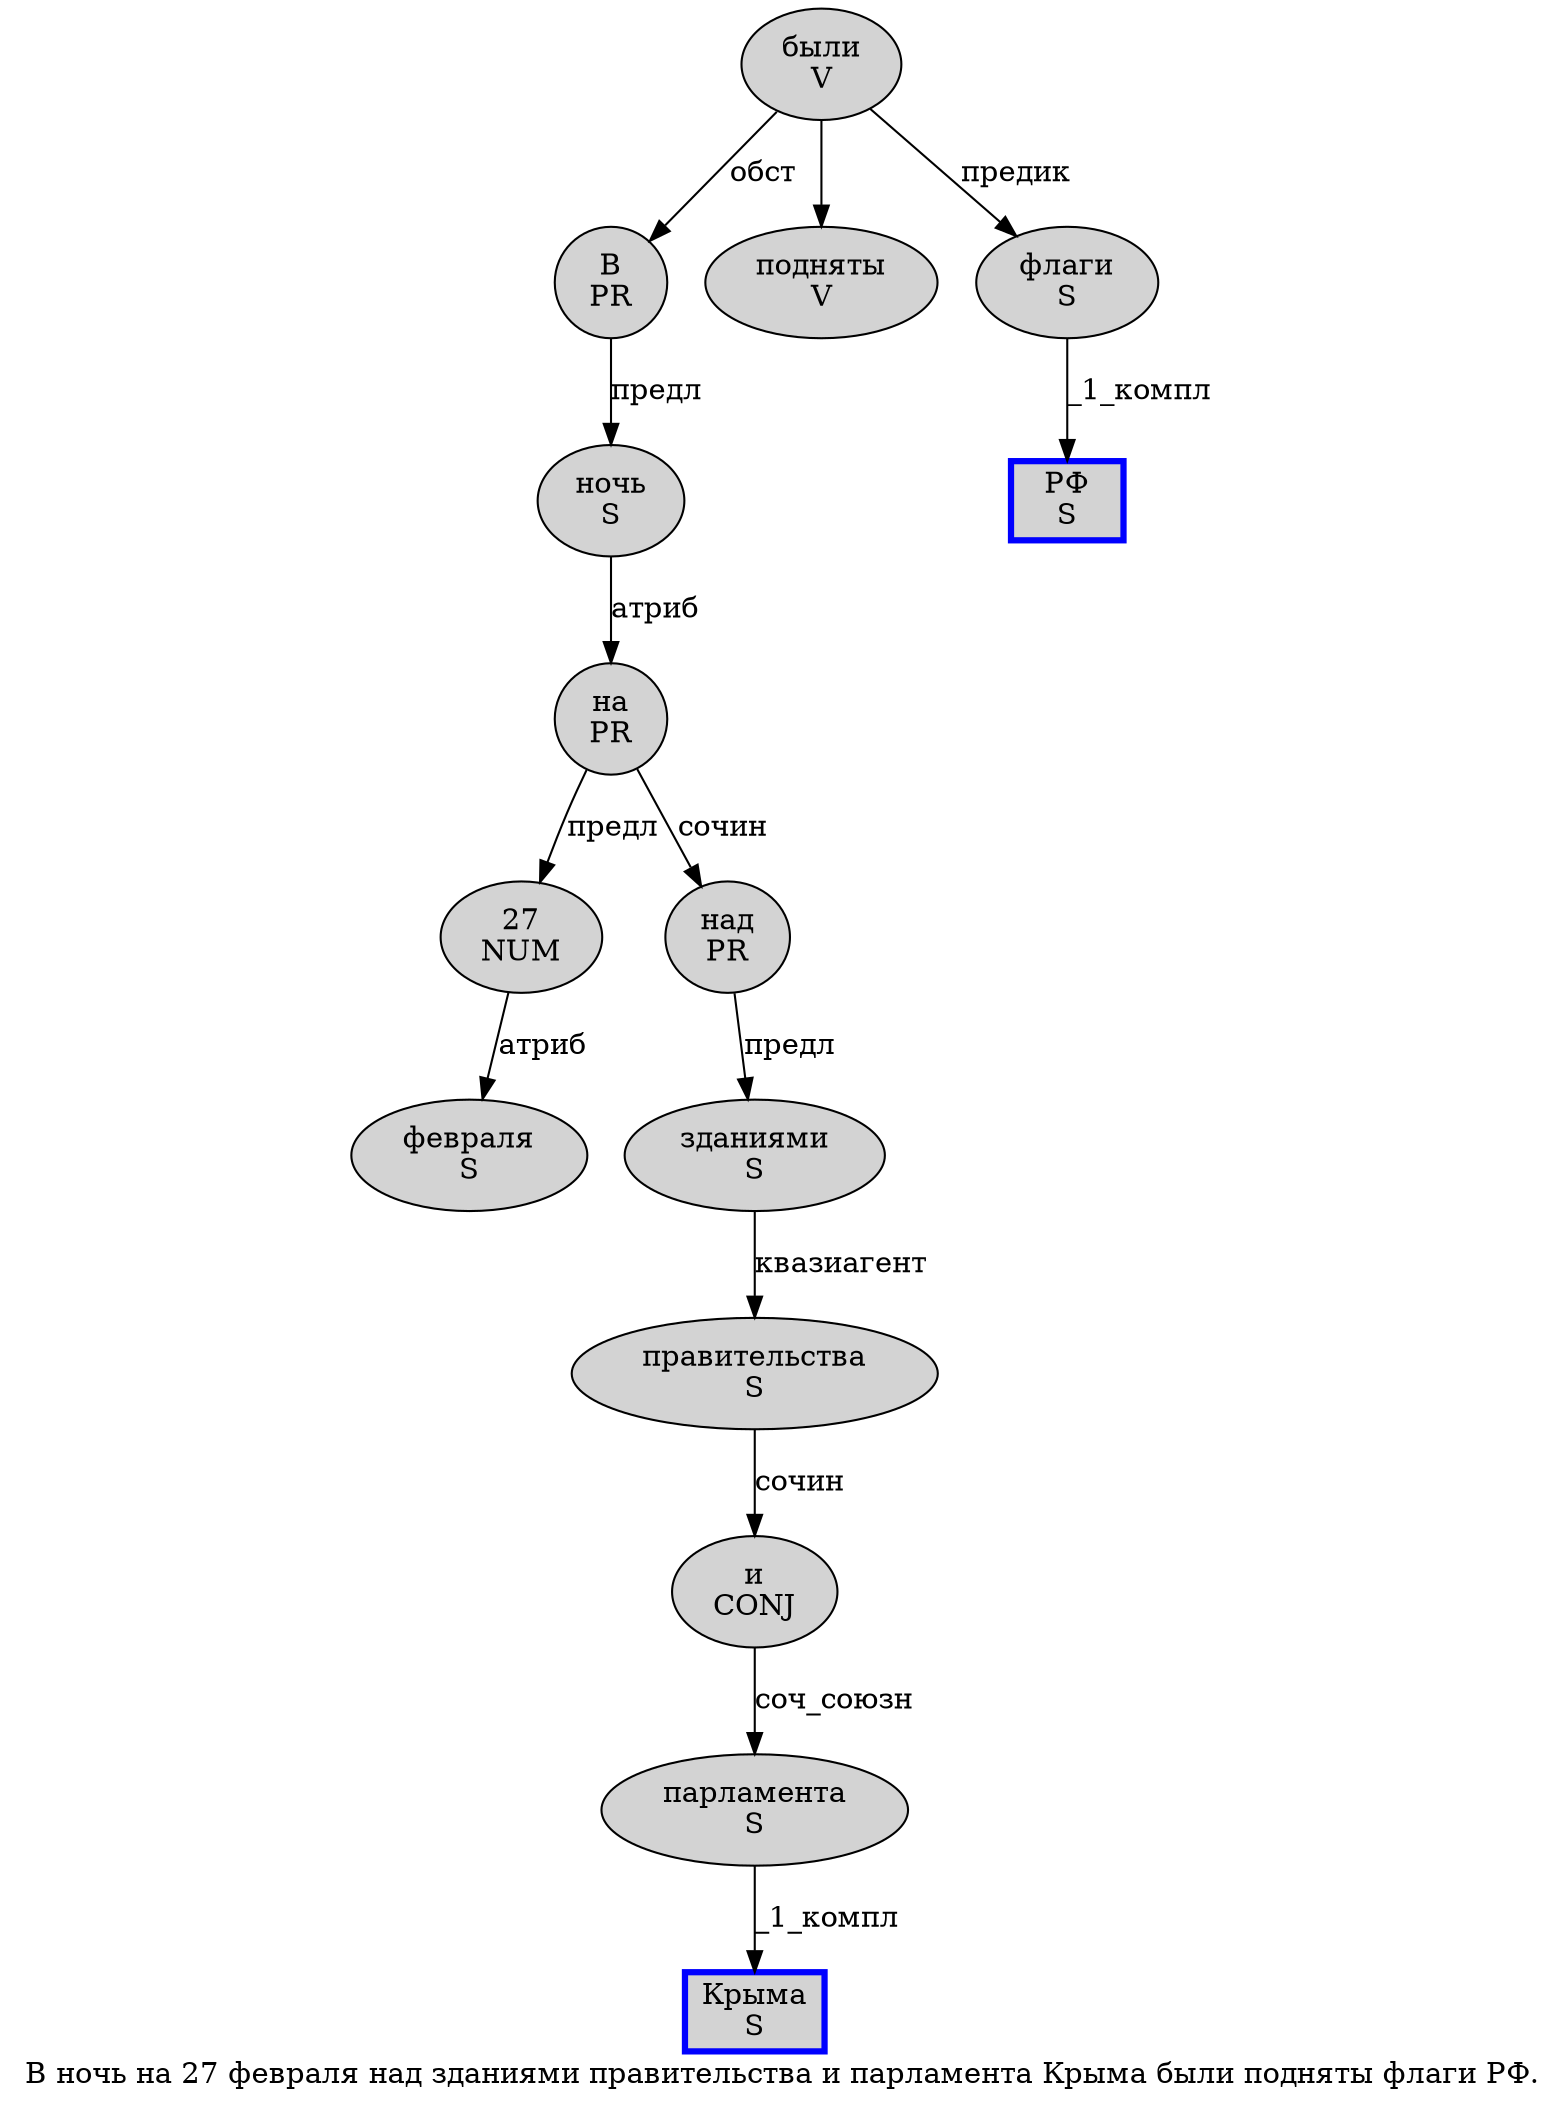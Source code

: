 digraph SENTENCE_166 {
	graph [label="В ночь на 27 февраля над зданиями правительства и парламента Крыма были подняты флаги РФ."]
	node [style=filled]
		0 [label="В
PR" color="" fillcolor=lightgray penwidth=1 shape=ellipse]
		1 [label="ночь
S" color="" fillcolor=lightgray penwidth=1 shape=ellipse]
		2 [label="на
PR" color="" fillcolor=lightgray penwidth=1 shape=ellipse]
		3 [label="27
NUM" color="" fillcolor=lightgray penwidth=1 shape=ellipse]
		4 [label="февраля
S" color="" fillcolor=lightgray penwidth=1 shape=ellipse]
		5 [label="над
PR" color="" fillcolor=lightgray penwidth=1 shape=ellipse]
		6 [label="зданиями
S" color="" fillcolor=lightgray penwidth=1 shape=ellipse]
		7 [label="правительства
S" color="" fillcolor=lightgray penwidth=1 shape=ellipse]
		8 [label="и
CONJ" color="" fillcolor=lightgray penwidth=1 shape=ellipse]
		9 [label="парламента
S" color="" fillcolor=lightgray penwidth=1 shape=ellipse]
		10 [label="Крыма
S" color=blue fillcolor=lightgray penwidth=3 shape=box]
		11 [label="были
V" color="" fillcolor=lightgray penwidth=1 shape=ellipse]
		12 [label="подняты
V" color="" fillcolor=lightgray penwidth=1 shape=ellipse]
		13 [label="флаги
S" color="" fillcolor=lightgray penwidth=1 shape=ellipse]
		14 [label="РФ
S" color=blue fillcolor=lightgray penwidth=3 shape=box]
			13 -> 14 [label="_1_компл"]
			8 -> 9 [label="соч_союзн"]
			1 -> 2 [label="атриб"]
			6 -> 7 [label="квазиагент"]
			9 -> 10 [label="_1_компл"]
			7 -> 8 [label="сочин"]
			3 -> 4 [label="атриб"]
			5 -> 6 [label="предл"]
			2 -> 3 [label="предл"]
			2 -> 5 [label="сочин"]
			0 -> 1 [label="предл"]
			11 -> 0 [label="обст"]
			11 -> 12
			11 -> 13 [label="предик"]
}